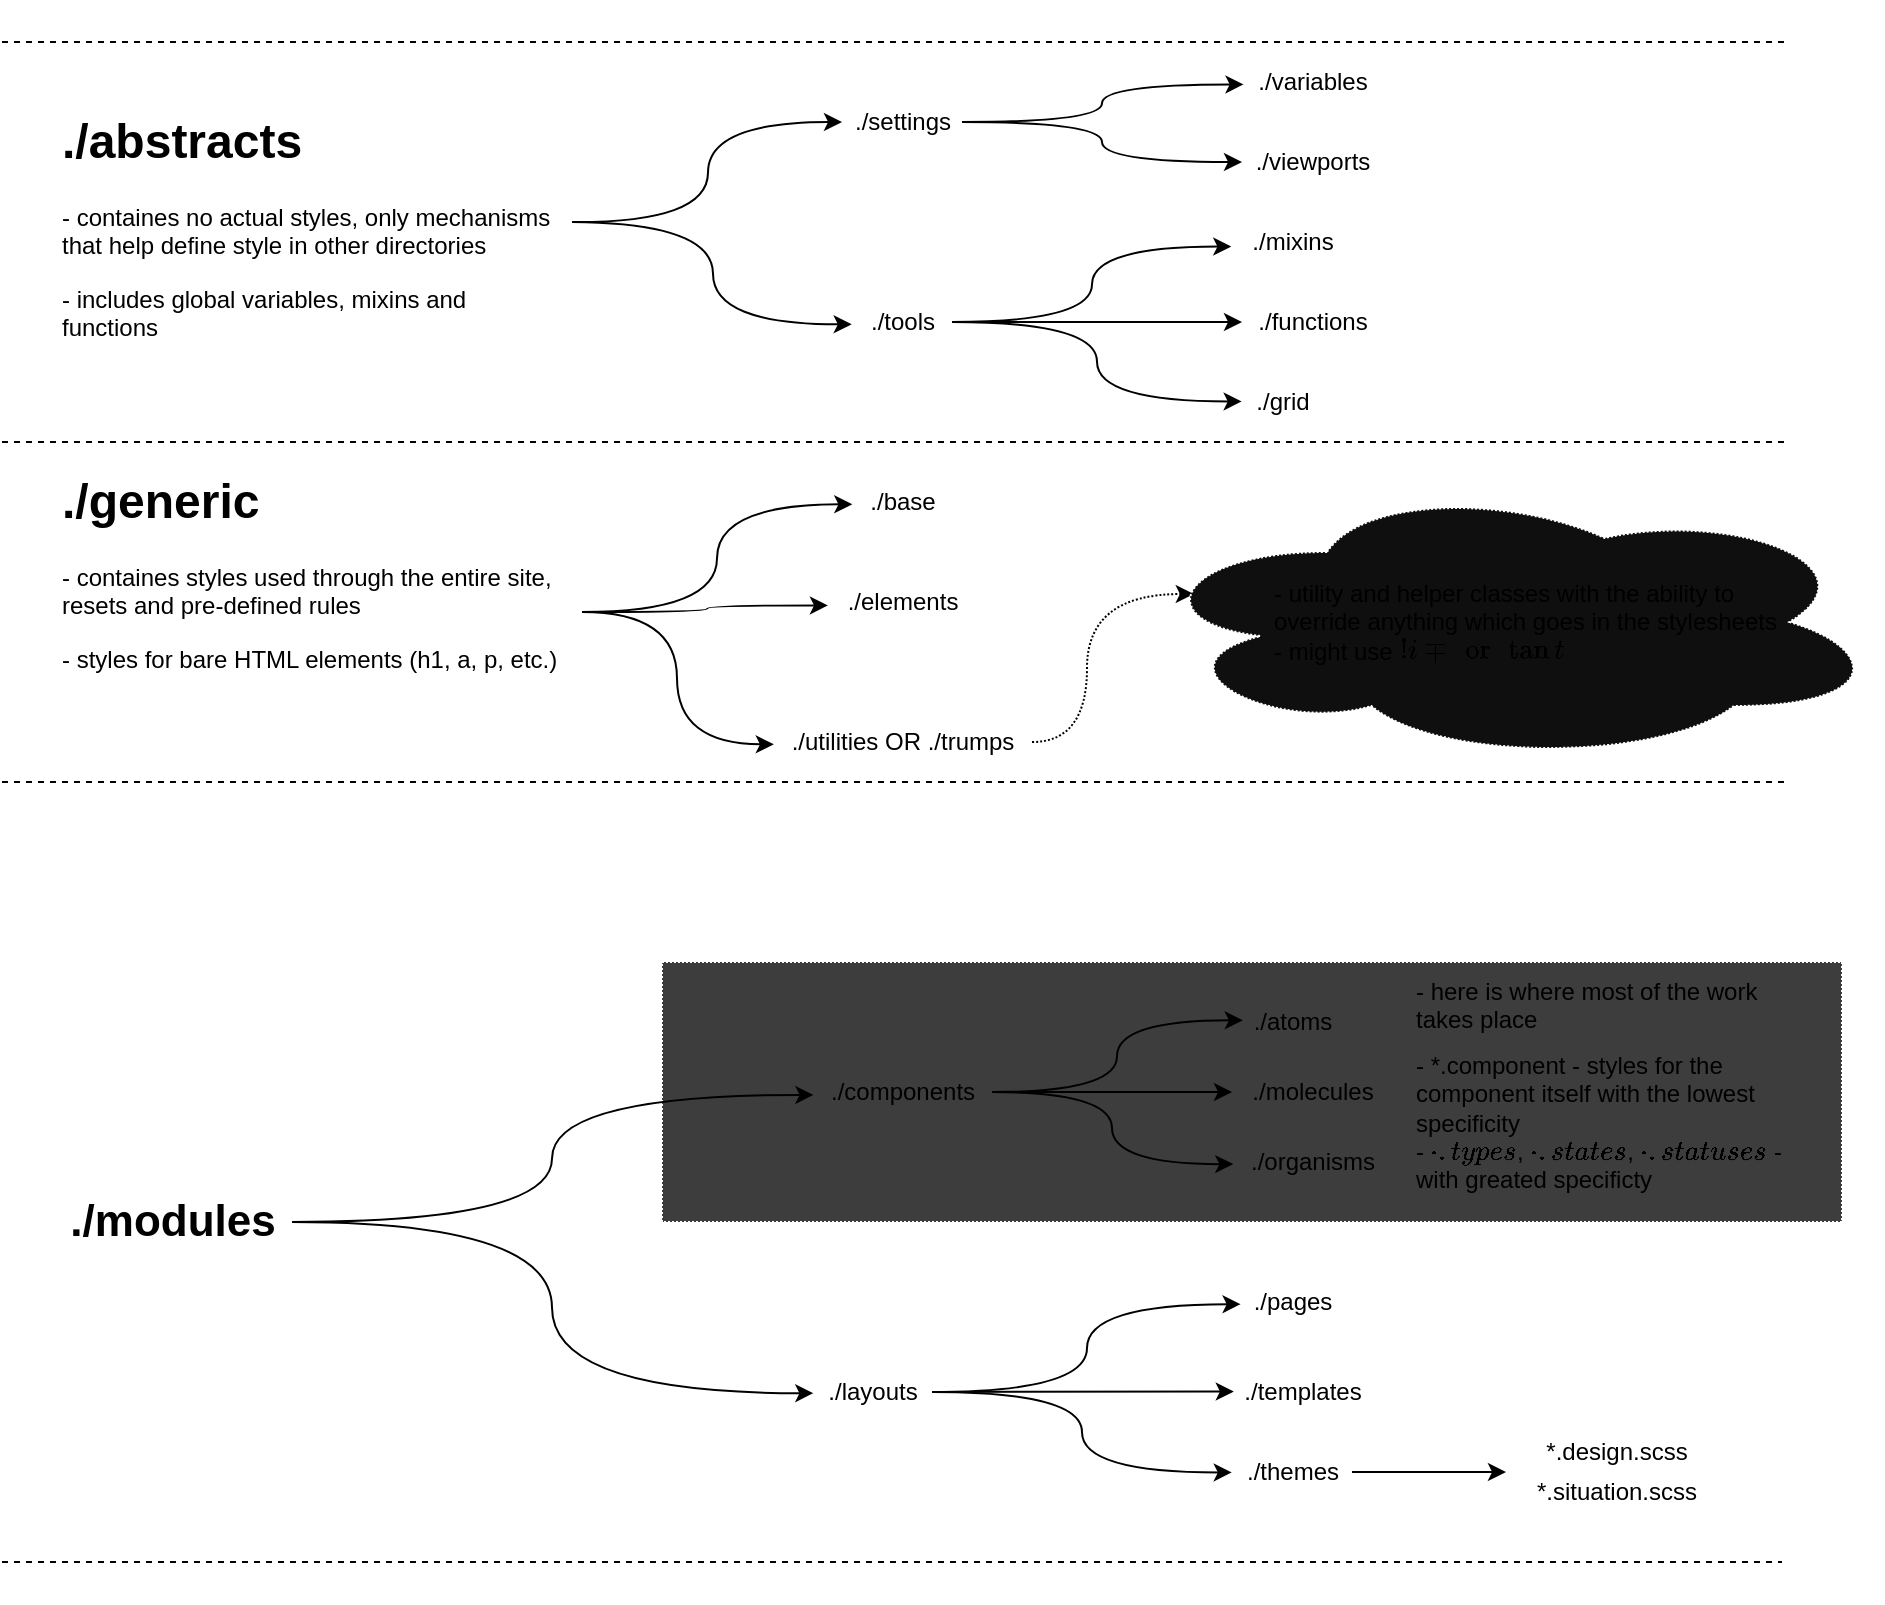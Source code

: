<mxfile>
    <diagram id="oDky7tznoXvpFKYsOcA0" name="Page-1">
        <mxGraphModel dx="1641" dy="770" grid="1" gridSize="10" guides="1" tooltips="1" connect="1" arrows="1" fold="1" page="1" pageScale="1" pageWidth="827" pageHeight="1169" math="0" shadow="0">
            <root>
                <mxCell id="0"/>
                <mxCell id="1" parent="0"/>
                <mxCell id="84" value="" style="rounded=0;whiteSpace=wrap;html=1;dashed=1;labelBackgroundColor=#000000;strokeColor=#FFFFFF;strokeWidth=1;" vertex="1" parent="1">
                    <mxGeometry x="420" y="100" width="200" height="800" as="geometry"/>
                </mxCell>
                <mxCell id="83" value="" style="rounded=0;whiteSpace=wrap;html=1;dashed=1;labelBackgroundColor=#000000;strokeColor=#FFFFFF;strokeWidth=1;" vertex="1" parent="1">
                    <mxGeometry x="220" y="100" width="200" height="800" as="geometry"/>
                </mxCell>
                <mxCell id="93" value="" style="rounded=0;whiteSpace=wrap;html=1;dashed=1;dashPattern=1 1;labelBackgroundColor=none;fontSize=22;strokeColor=#FFFFFF;strokeWidth=1;fillColor=#3D3D3D;gradientColor=none;" vertex="1" parent="1">
                    <mxGeometry x="230" y="580" width="590" height="130" as="geometry"/>
                </mxCell>
                <mxCell id="85" value="" style="rounded=0;whiteSpace=wrap;html=1;labelBackgroundColor=#000000;strokeColor=#FFFFFF;strokeWidth=1;dashed=1;" vertex="1" parent="1">
                    <mxGeometry x="652" y="815" width="115" height="40" as="geometry"/>
                </mxCell>
                <mxCell id="82" value="" style="rounded=0;whiteSpace=wrap;html=1;dashed=1;labelBackgroundColor=#000000;strokeColor=#FFFFFF;strokeWidth=1;" vertex="1" parent="1">
                    <mxGeometry x="-90" y="100" width="310" height="800" as="geometry"/>
                </mxCell>
                <mxCell id="36" style="edgeStyle=orthogonalEdgeStyle;curved=1;html=1;entryX=0.003;entryY=0.558;entryDx=0;entryDy=0;entryPerimeter=0;exitX=1;exitY=0.5;exitDx=0;exitDy=0;" edge="1" parent="1" source="88" target="13">
                    <mxGeometry relative="1" as="geometry">
                        <mxPoint x="175" y="400.027" as="sourcePoint"/>
                    </mxGeometry>
                </mxCell>
                <mxCell id="38" style="edgeStyle=orthogonalEdgeStyle;curved=1;html=1;entryX=0.007;entryY=0.558;entryDx=0;entryDy=0;entryPerimeter=0;exitX=1;exitY=0.5;exitDx=0;exitDy=0;" edge="1" parent="1" source="88" target="15">
                    <mxGeometry relative="1" as="geometry">
                        <mxPoint x="175" y="400.027" as="sourcePoint"/>
                    </mxGeometry>
                </mxCell>
                <mxCell id="28" style="edgeStyle=orthogonalEdgeStyle;curved=1;html=1;entryX=0;entryY=0.5;entryDx=0;entryDy=0;entryPerimeter=0;" edge="1" parent="1" target="8">
                    <mxGeometry relative="1" as="geometry">
                        <mxPoint x="185" y="210.027" as="sourcePoint"/>
                    </mxGeometry>
                </mxCell>
                <mxCell id="29" style="edgeStyle=orthogonalEdgeStyle;curved=1;html=1;entryX=-0.003;entryY=0.558;entryDx=0;entryDy=0;entryPerimeter=0;" edge="1" parent="1" target="9">
                    <mxGeometry relative="1" as="geometry">
                        <mxPoint x="185" y="210.027" as="sourcePoint"/>
                    </mxGeometry>
                </mxCell>
                <mxCell id="65" style="edgeStyle=orthogonalEdgeStyle;curved=1;html=1;entryX=0.011;entryY=0.53;entryDx=0;entryDy=0;entryPerimeter=0;" edge="1" parent="1" source="7" target="19">
                    <mxGeometry relative="1" as="geometry"/>
                </mxCell>
                <mxCell id="67" style="edgeStyle=orthogonalEdgeStyle;curved=1;html=1;entryX=0.008;entryY=0.573;entryDx=0;entryDy=0;entryPerimeter=0;" edge="1" parent="1" source="7" target="18">
                    <mxGeometry relative="1" as="geometry"/>
                </mxCell>
                <mxCell id="7" value="&lt;b&gt;&lt;font style=&quot;font-size: 22px&quot;&gt;./modules&lt;/font&gt;&lt;/b&gt;" style="text;html=1;align=center;verticalAlign=middle;resizable=0;points=[];autosize=1;strokeColor=none;fillColor=none;" vertex="1" parent="1">
                    <mxGeometry x="-75" y="700" width="120" height="20" as="geometry"/>
                </mxCell>
                <mxCell id="30" style="edgeStyle=orthogonalEdgeStyle;curved=1;html=1;entryX=0.011;entryY=0.56;entryDx=0;entryDy=0;entryPerimeter=0;" edge="1" parent="1" source="8" target="21">
                    <mxGeometry relative="1" as="geometry"/>
                </mxCell>
                <mxCell id="31" style="edgeStyle=orthogonalEdgeStyle;curved=1;html=1;" edge="1" parent="1" source="8" target="22">
                    <mxGeometry relative="1" as="geometry"/>
                </mxCell>
                <mxCell id="8" value="./settings" style="text;html=1;align=center;verticalAlign=middle;resizable=0;points=[];autosize=1;strokeColor=none;fillColor=none;" vertex="1" parent="1">
                    <mxGeometry x="320" y="150" width="60" height="20" as="geometry"/>
                </mxCell>
                <mxCell id="32" style="edgeStyle=orthogonalEdgeStyle;curved=1;html=1;entryX=-0.006;entryY=0.615;entryDx=0;entryDy=0;entryPerimeter=0;" edge="1" parent="1" source="9" target="23">
                    <mxGeometry relative="1" as="geometry"/>
                </mxCell>
                <mxCell id="33" style="edgeStyle=orthogonalEdgeStyle;curved=1;html=1;" edge="1" parent="1" source="9" target="24">
                    <mxGeometry relative="1" as="geometry"/>
                </mxCell>
                <mxCell id="34" style="edgeStyle=orthogonalEdgeStyle;curved=1;html=1;entryX=-0.004;entryY=0.487;entryDx=0;entryDy=0;entryPerimeter=0;" edge="1" parent="1" source="9" target="25">
                    <mxGeometry relative="1" as="geometry"/>
                </mxCell>
                <mxCell id="9" value="./tools" style="text;html=1;align=center;verticalAlign=middle;resizable=0;points=[];autosize=1;strokeColor=none;fillColor=none;" vertex="1" parent="1">
                    <mxGeometry x="325" y="250" width="50" height="20" as="geometry"/>
                </mxCell>
                <mxCell id="13" value="./base" style="text;html=1;align=center;verticalAlign=middle;resizable=0;points=[];autosize=1;strokeColor=none;fillColor=none;" vertex="1" parent="1">
                    <mxGeometry x="325" y="340" width="50" height="20" as="geometry"/>
                </mxCell>
                <mxCell id="14" value="./elements" style="text;html=1;align=center;verticalAlign=middle;resizable=0;points=[];autosize=1;strokeColor=none;fillColor=none;" vertex="1" parent="1">
                    <mxGeometry x="315" y="390" width="70" height="20" as="geometry"/>
                </mxCell>
                <mxCell id="92" style="edgeStyle=orthogonalEdgeStyle;curved=1;html=1;entryX=0.07;entryY=0.4;entryDx=0;entryDy=0;entryPerimeter=0;dashed=1;dashPattern=1 1;" edge="1" parent="1" source="15" target="91">
                    <mxGeometry relative="1" as="geometry"/>
                </mxCell>
                <mxCell id="15" value="./utilities OR ./trumps" style="text;html=1;align=center;verticalAlign=middle;resizable=0;points=[];autosize=1;strokeColor=none;fillColor=none;" vertex="1" parent="1">
                    <mxGeometry x="285" y="460" width="130" height="20" as="geometry"/>
                </mxCell>
                <mxCell id="42" style="edgeStyle=orthogonalEdgeStyle;curved=1;html=1;entryX=0.008;entryY=0.458;entryDx=0;entryDy=0;entryPerimeter=0;" edge="1" parent="1" source="18" target="39">
                    <mxGeometry relative="1" as="geometry"/>
                </mxCell>
                <mxCell id="95" style="edgeStyle=orthogonalEdgeStyle;curved=1;html=1;fontSize=22;" edge="1" parent="1" source="18" target="40">
                    <mxGeometry relative="1" as="geometry"/>
                </mxCell>
                <mxCell id="96" style="edgeStyle=orthogonalEdgeStyle;curved=1;html=1;entryX=0.008;entryY=0.553;entryDx=0;entryDy=0;entryPerimeter=0;fontSize=22;" edge="1" parent="1" source="18" target="41">
                    <mxGeometry relative="1" as="geometry"/>
                </mxCell>
                <mxCell id="18" value="./components" style="text;html=1;align=center;verticalAlign=middle;resizable=0;points=[];autosize=1;strokeColor=none;fillColor=none;" vertex="1" parent="1">
                    <mxGeometry x="305" y="635" width="90" height="20" as="geometry"/>
                </mxCell>
                <mxCell id="72" style="edgeStyle=orthogonalEdgeStyle;curved=1;html=1;entryX=0.013;entryY=0.488;entryDx=0;entryDy=0;entryPerimeter=0;" edge="1" parent="1" source="19" target="69">
                    <mxGeometry relative="1" as="geometry"/>
                </mxCell>
                <mxCell id="73" style="edgeStyle=orthogonalEdgeStyle;curved=1;html=1;entryX=-0.002;entryY=0.512;entryDx=0;entryDy=0;entryPerimeter=0;" edge="1" parent="1" source="19" target="70">
                    <mxGeometry relative="1" as="geometry"/>
                </mxCell>
                <mxCell id="78" style="edgeStyle=orthogonalEdgeStyle;curved=1;html=1;entryX=-0.014;entryY=0.555;entryDx=0;entryDy=0;entryPerimeter=0;" edge="1" parent="1" source="19" target="68">
                    <mxGeometry relative="1" as="geometry"/>
                </mxCell>
                <mxCell id="19" value="./layouts" style="text;html=1;align=center;verticalAlign=middle;resizable=0;points=[];autosize=1;strokeColor=none;fillColor=none;" vertex="1" parent="1">
                    <mxGeometry x="305" y="785" width="60" height="20" as="geometry"/>
                </mxCell>
                <mxCell id="20" value="" style="endArrow=none;dashed=1;html=1;" edge="1" parent="1">
                    <mxGeometry width="50" height="50" relative="1" as="geometry">
                        <mxPoint x="-100" y="880" as="sourcePoint"/>
                        <mxPoint x="790" y="880" as="targetPoint"/>
                    </mxGeometry>
                </mxCell>
                <mxCell id="21" value="./variables" style="text;html=1;align=center;verticalAlign=middle;resizable=0;points=[];autosize=1;strokeColor=none;fillColor=none;" vertex="1" parent="1">
                    <mxGeometry x="520" y="130" width="70" height="20" as="geometry"/>
                </mxCell>
                <mxCell id="22" value="./viewports" style="text;html=1;align=center;verticalAlign=middle;resizable=0;points=[];autosize=1;strokeColor=none;fillColor=none;" vertex="1" parent="1">
                    <mxGeometry x="520" y="170" width="70" height="20" as="geometry"/>
                </mxCell>
                <mxCell id="23" value="./mixins" style="text;html=1;align=center;verticalAlign=middle;resizable=0;points=[];autosize=1;strokeColor=none;fillColor=none;" vertex="1" parent="1">
                    <mxGeometry x="515" y="210" width="60" height="20" as="geometry"/>
                </mxCell>
                <mxCell id="24" value="./functions" style="text;html=1;align=center;verticalAlign=middle;resizable=0;points=[];autosize=1;strokeColor=none;fillColor=none;" vertex="1" parent="1">
                    <mxGeometry x="520" y="250" width="70" height="20" as="geometry"/>
                </mxCell>
                <mxCell id="25" value="./grid" style="text;html=1;align=center;verticalAlign=middle;resizable=0;points=[];autosize=1;strokeColor=none;fillColor=none;" vertex="1" parent="1">
                    <mxGeometry x="520" y="290" width="40" height="20" as="geometry"/>
                </mxCell>
                <mxCell id="39" value="./atoms" style="text;html=1;align=center;verticalAlign=middle;resizable=0;points=[];autosize=1;strokeColor=none;fillColor=none;" vertex="1" parent="1">
                    <mxGeometry x="520" y="600" width="50" height="20" as="geometry"/>
                </mxCell>
                <mxCell id="40" value="./molecules" style="text;html=1;align=center;verticalAlign=middle;resizable=0;points=[];autosize=1;strokeColor=none;fillColor=none;" vertex="1" parent="1">
                    <mxGeometry x="515" y="635" width="80" height="20" as="geometry"/>
                </mxCell>
                <mxCell id="41" value="./organisms" style="text;html=1;align=center;verticalAlign=middle;resizable=0;points=[];autosize=1;strokeColor=none;fillColor=none;" vertex="1" parent="1">
                    <mxGeometry x="515" y="670" width="80" height="20" as="geometry"/>
                </mxCell>
                <mxCell id="68" value="./pages" style="text;html=1;align=center;verticalAlign=middle;resizable=0;points=[];autosize=1;strokeColor=none;fillColor=none;" vertex="1" parent="1">
                    <mxGeometry x="520" y="740" width="50" height="20" as="geometry"/>
                </mxCell>
                <mxCell id="69" value="./templates" style="text;html=1;align=center;verticalAlign=middle;resizable=0;points=[];autosize=1;strokeColor=none;fillColor=none;" vertex="1" parent="1">
                    <mxGeometry x="515" y="785" width="70" height="20" as="geometry"/>
                </mxCell>
                <mxCell id="86" style="edgeStyle=orthogonalEdgeStyle;curved=1;html=1;entryX=0;entryY=0.5;entryDx=0;entryDy=0;" edge="1" parent="1" source="70" target="85">
                    <mxGeometry relative="1" as="geometry"/>
                </mxCell>
                <mxCell id="70" value="./themes" style="text;html=1;align=center;verticalAlign=middle;resizable=0;points=[];autosize=1;strokeColor=none;fillColor=none;" vertex="1" parent="1">
                    <mxGeometry x="515" y="825" width="60" height="20" as="geometry"/>
                </mxCell>
                <mxCell id="74" value="*.design.scss" style="text;html=1;align=center;verticalAlign=middle;resizable=0;points=[];autosize=1;strokeColor=none;fillColor=none;" vertex="1" parent="1">
                    <mxGeometry x="662" y="815" width="90" height="20" as="geometry"/>
                </mxCell>
                <mxCell id="75" value="*.situation.scss" style="text;html=1;align=center;verticalAlign=middle;resizable=0;points=[];autosize=1;strokeColor=none;fillColor=none;" vertex="1" parent="1">
                    <mxGeometry x="662" y="835" width="90" height="20" as="geometry"/>
                </mxCell>
                <mxCell id="79" value="" style="endArrow=none;dashed=1;html=1;" edge="1" parent="1">
                    <mxGeometry width="50" height="50" relative="1" as="geometry">
                        <mxPoint x="-100" y="490" as="sourcePoint"/>
                        <mxPoint x="794" y="490" as="targetPoint"/>
                    </mxGeometry>
                </mxCell>
                <mxCell id="80" value="" style="endArrow=none;dashed=1;html=1;" edge="1" parent="1">
                    <mxGeometry width="50" height="50" relative="1" as="geometry">
                        <mxPoint x="-100" y="320" as="sourcePoint"/>
                        <mxPoint x="794" y="320" as="targetPoint"/>
                    </mxGeometry>
                </mxCell>
                <mxCell id="81" value="" style="endArrow=none;dashed=1;html=1;" edge="1" parent="1">
                    <mxGeometry width="50" height="50" relative="1" as="geometry">
                        <mxPoint x="-100" y="120" as="sourcePoint"/>
                        <mxPoint x="794" y="120" as="targetPoint"/>
                    </mxGeometry>
                </mxCell>
                <mxCell id="87" value="&lt;h1&gt;./abstracts&lt;/h1&gt;&lt;p&gt;- containes no actual styles, only mechanisms that help define style in other directories&lt;/p&gt;&lt;p&gt;- includes global variables, mixins and functions&lt;/p&gt;" style="text;html=1;strokeColor=none;fillColor=none;spacing=5;spacingTop=-20;whiteSpace=wrap;overflow=hidden;rounded=0;dashed=1;labelBackgroundColor=none;" vertex="1" parent="1">
                    <mxGeometry x="-75" y="150" width="260" height="130" as="geometry"/>
                </mxCell>
                <mxCell id="90" style="edgeStyle=orthogonalEdgeStyle;curved=1;html=1;entryX=-0.029;entryY=0.585;entryDx=0;entryDy=0;entryPerimeter=0;" edge="1" parent="1" source="88" target="14">
                    <mxGeometry relative="1" as="geometry"/>
                </mxCell>
                <mxCell id="88" value="&lt;h1&gt;./generic&lt;/h1&gt;&lt;p&gt;- containes styles used through the entire site, resets and pre-defined rules&lt;/p&gt;&lt;p&gt;- styles for bare HTML elements (h1, a, p, etc.)&lt;/p&gt;" style="text;html=1;strokeColor=none;fillColor=none;spacing=5;spacingTop=-20;whiteSpace=wrap;overflow=hidden;rounded=0;dashed=1;labelBackgroundColor=none;" vertex="1" parent="1">
                    <mxGeometry x="-75" y="330" width="265" height="150" as="geometry"/>
                </mxCell>
                <mxCell id="91" value="- utility and helper classes with the ability to override anything which goes in the stylesheets&lt;br&gt;- might use `!important`" style="ellipse;shape=cloud;whiteSpace=wrap;html=1;dashed=1;labelBackgroundColor=none;strokeColor=#FFFFFF;strokeWidth=1;spacingLeft=64;spacingRight=50;align=left;dashPattern=1 1;gradientColor=none;fillColor=#0F0F0F;" vertex="1" parent="1">
                    <mxGeometry x="470" y="340" width="370" height="140" as="geometry"/>
                </mxCell>
                <mxCell id="97" value="&lt;h1 style=&quot;font-size: 12px&quot;&gt;&lt;font style=&quot;font-size: 12px ; font-weight: normal&quot;&gt;- here is where most of the work takes place&lt;/font&gt;&lt;/h1&gt;&lt;div style=&quot;font-size: 12px&quot;&gt;&lt;font style=&quot;font-size: 12px&quot;&gt;- *.component - styles for the component itself with the lowest specificity&lt;/font&gt;&lt;/div&gt;&lt;div style=&quot;font-size: 12px&quot;&gt;&lt;font style=&quot;font-size: 12px&quot;&gt;- `*.types`, `*.states`, `*.statuses` - with greated specificty&lt;/font&gt;&lt;/div&gt;" style="text;html=1;strokeColor=none;fillColor=none;spacing=5;spacingTop=-20;whiteSpace=wrap;overflow=hidden;rounded=0;dashed=1;dashPattern=1 1;labelBackgroundColor=none;fontSize=22;align=left;" vertex="1" parent="1">
                    <mxGeometry x="602" y="590" width="210" height="110" as="geometry"/>
                </mxCell>
            </root>
        </mxGraphModel>
    </diagram>
</mxfile>